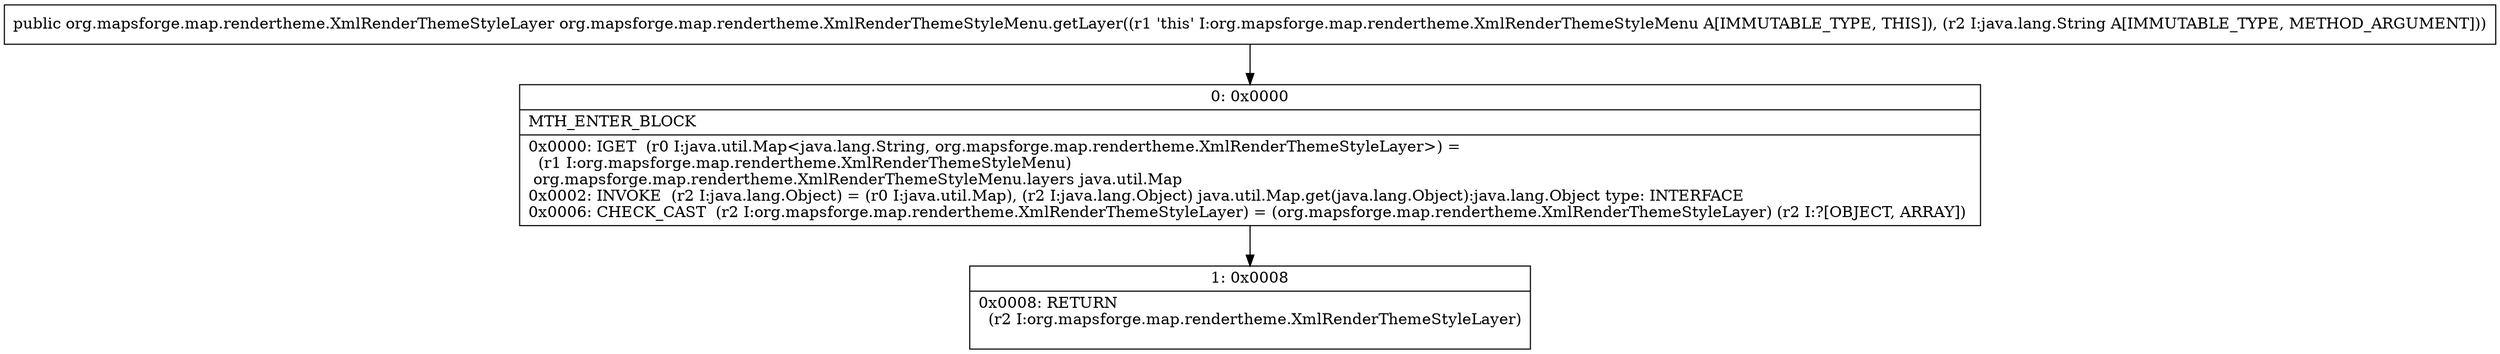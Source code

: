 digraph "CFG fororg.mapsforge.map.rendertheme.XmlRenderThemeStyleMenu.getLayer(Ljava\/lang\/String;)Lorg\/mapsforge\/map\/rendertheme\/XmlRenderThemeStyleLayer;" {
Node_0 [shape=record,label="{0\:\ 0x0000|MTH_ENTER_BLOCK\l|0x0000: IGET  (r0 I:java.util.Map\<java.lang.String, org.mapsforge.map.rendertheme.XmlRenderThemeStyleLayer\>) = \l  (r1 I:org.mapsforge.map.rendertheme.XmlRenderThemeStyleMenu)\l org.mapsforge.map.rendertheme.XmlRenderThemeStyleMenu.layers java.util.Map \l0x0002: INVOKE  (r2 I:java.lang.Object) = (r0 I:java.util.Map), (r2 I:java.lang.Object) java.util.Map.get(java.lang.Object):java.lang.Object type: INTERFACE \l0x0006: CHECK_CAST  (r2 I:org.mapsforge.map.rendertheme.XmlRenderThemeStyleLayer) = (org.mapsforge.map.rendertheme.XmlRenderThemeStyleLayer) (r2 I:?[OBJECT, ARRAY]) \l}"];
Node_1 [shape=record,label="{1\:\ 0x0008|0x0008: RETURN  \l  (r2 I:org.mapsforge.map.rendertheme.XmlRenderThemeStyleLayer)\l \l}"];
MethodNode[shape=record,label="{public org.mapsforge.map.rendertheme.XmlRenderThemeStyleLayer org.mapsforge.map.rendertheme.XmlRenderThemeStyleMenu.getLayer((r1 'this' I:org.mapsforge.map.rendertheme.XmlRenderThemeStyleMenu A[IMMUTABLE_TYPE, THIS]), (r2 I:java.lang.String A[IMMUTABLE_TYPE, METHOD_ARGUMENT])) }"];
MethodNode -> Node_0;
Node_0 -> Node_1;
}

